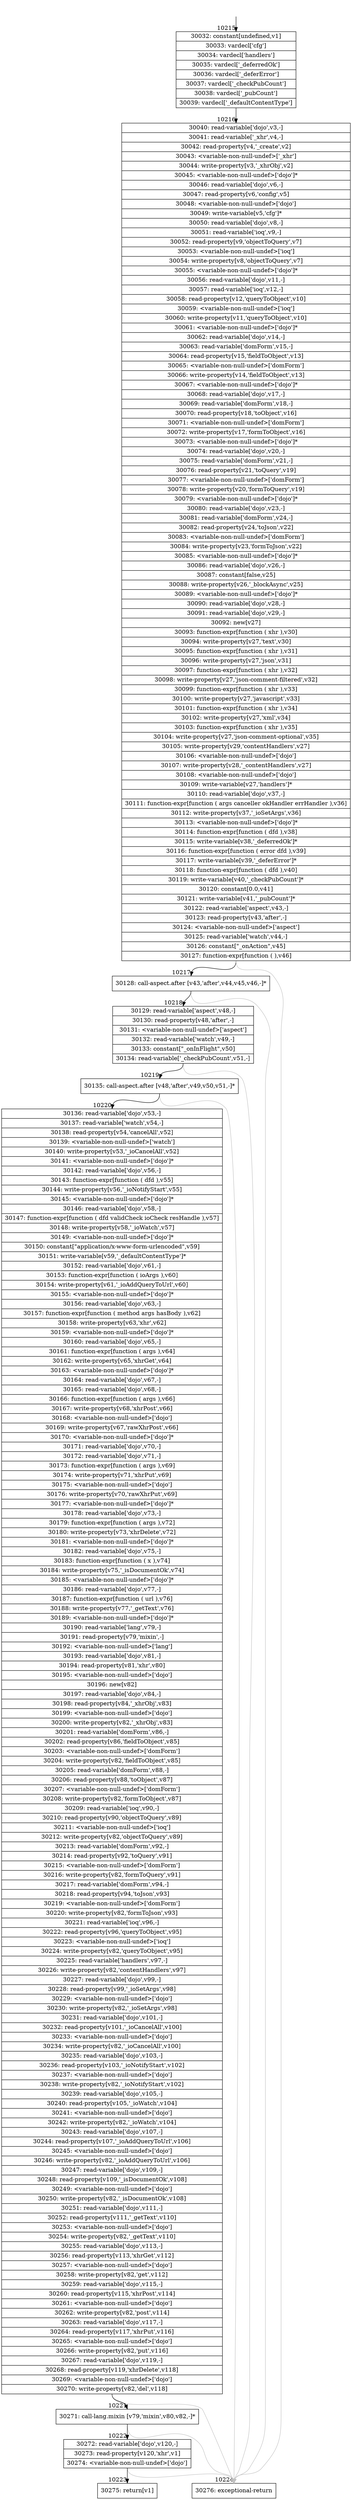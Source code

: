digraph {
rankdir="TD"
BB_entry691[shape=none,label=""];
BB_entry691 -> BB10215 [tailport=s, headport=n, headlabel="    10215"]
BB10215 [shape=record label="{30032: constant[undefined,v1]|30033: vardecl['cfg']|30034: vardecl['handlers']|30035: vardecl['_deferredOk']|30036: vardecl['_deferError']|30037: vardecl['_checkPubCount']|30038: vardecl['_pubCount']|30039: vardecl['_defaultContentType']}" ] 
BB10215 -> BB10216 [tailport=s, headport=n, headlabel="      10216"]
BB10216 [shape=record label="{30040: read-variable['dojo',v3,-]|30041: read-variable['_xhr',v4,-]|30042: read-property[v4,'_create',v2]|30043: \<variable-non-null-undef\>['_xhr']|30044: write-property[v3,'_xhrObj',v2]|30045: \<variable-non-null-undef\>['dojo']*|30046: read-variable['dojo',v6,-]|30047: read-property[v6,'config',v5]|30048: \<variable-non-null-undef\>['dojo']|30049: write-variable[v5,'cfg']*|30050: read-variable['dojo',v8,-]|30051: read-variable['ioq',v9,-]|30052: read-property[v9,'objectToQuery',v7]|30053: \<variable-non-null-undef\>['ioq']|30054: write-property[v8,'objectToQuery',v7]|30055: \<variable-non-null-undef\>['dojo']*|30056: read-variable['dojo',v11,-]|30057: read-variable['ioq',v12,-]|30058: read-property[v12,'queryToObject',v10]|30059: \<variable-non-null-undef\>['ioq']|30060: write-property[v11,'queryToObject',v10]|30061: \<variable-non-null-undef\>['dojo']*|30062: read-variable['dojo',v14,-]|30063: read-variable['domForm',v15,-]|30064: read-property[v15,'fieldToObject',v13]|30065: \<variable-non-null-undef\>['domForm']|30066: write-property[v14,'fieldToObject',v13]|30067: \<variable-non-null-undef\>['dojo']*|30068: read-variable['dojo',v17,-]|30069: read-variable['domForm',v18,-]|30070: read-property[v18,'toObject',v16]|30071: \<variable-non-null-undef\>['domForm']|30072: write-property[v17,'formToObject',v16]|30073: \<variable-non-null-undef\>['dojo']*|30074: read-variable['dojo',v20,-]|30075: read-variable['domForm',v21,-]|30076: read-property[v21,'toQuery',v19]|30077: \<variable-non-null-undef\>['domForm']|30078: write-property[v20,'formToQuery',v19]|30079: \<variable-non-null-undef\>['dojo']*|30080: read-variable['dojo',v23,-]|30081: read-variable['domForm',v24,-]|30082: read-property[v24,'toJson',v22]|30083: \<variable-non-null-undef\>['domForm']|30084: write-property[v23,'formToJson',v22]|30085: \<variable-non-null-undef\>['dojo']*|30086: read-variable['dojo',v26,-]|30087: constant[false,v25]|30088: write-property[v26,'_blockAsync',v25]|30089: \<variable-non-null-undef\>['dojo']*|30090: read-variable['dojo',v28,-]|30091: read-variable['dojo',v29,-]|30092: new[v27]|30093: function-expr[function ( xhr ),v30]|30094: write-property[v27,'text',v30]|30095: function-expr[function ( xhr ),v31]|30096: write-property[v27,'json',v31]|30097: function-expr[function ( xhr ),v32]|30098: write-property[v27,'json-comment-filtered',v32]|30099: function-expr[function ( xhr ),v33]|30100: write-property[v27,'javascript',v33]|30101: function-expr[function ( xhr ),v34]|30102: write-property[v27,'xml',v34]|30103: function-expr[function ( xhr ),v35]|30104: write-property[v27,'json-comment-optional',v35]|30105: write-property[v29,'contentHandlers',v27]|30106: \<variable-non-null-undef\>['dojo']|30107: write-property[v28,'_contentHandlers',v27]|30108: \<variable-non-null-undef\>['dojo']|30109: write-variable[v27,'handlers']*|30110: read-variable['dojo',v37,-]|30111: function-expr[function ( args canceller okHandler errHandler ),v36]|30112: write-property[v37,'_ioSetArgs',v36]|30113: \<variable-non-null-undef\>['dojo']*|30114: function-expr[function ( dfd ),v38]|30115: write-variable[v38,'_deferredOk']*|30116: function-expr[function ( error dfd ),v39]|30117: write-variable[v39,'_deferError']*|30118: function-expr[function ( dfd ),v40]|30119: write-variable[v40,'_checkPubCount']*|30120: constant[0.0,v41]|30121: write-variable[v41,'_pubCount']*|30122: read-variable['aspect',v43,-]|30123: read-property[v43,'after',-]|30124: \<variable-non-null-undef\>['aspect']|30125: read-variable['watch',v44,-]|30126: constant[\"_onAction\",v45]|30127: function-expr[function ( ),v46]}" ] 
BB10216 -> BB10217 [tailport=s, headport=n, headlabel="      10217"]
BB10216 -> BB10224 [tailport=s, headport=n, color=gray, headlabel="      10224"]
BB10217 [shape=record label="{30128: call-aspect.after [v43,'after',v44,v45,v46,-]*}" ] 
BB10217 -> BB10218 [tailport=s, headport=n, headlabel="      10218"]
BB10217 -> BB10224 [tailport=s, headport=n, color=gray]
BB10218 [shape=record label="{30129: read-variable['aspect',v48,-]|30130: read-property[v48,'after',-]|30131: \<variable-non-null-undef\>['aspect']|30132: read-variable['watch',v49,-]|30133: constant[\"_onInFlight\",v50]|30134: read-variable['_checkPubCount',v51,-]}" ] 
BB10218 -> BB10219 [tailport=s, headport=n, headlabel="      10219"]
BB10218 -> BB10224 [tailport=s, headport=n, color=gray]
BB10219 [shape=record label="{30135: call-aspect.after [v48,'after',v49,v50,v51,-]*}" ] 
BB10219 -> BB10220 [tailport=s, headport=n, headlabel="      10220"]
BB10219 -> BB10224 [tailport=s, headport=n, color=gray]
BB10220 [shape=record label="{30136: read-variable['dojo',v53,-]|30137: read-variable['watch',v54,-]|30138: read-property[v54,'cancelAll',v52]|30139: \<variable-non-null-undef\>['watch']|30140: write-property[v53,'_ioCancelAll',v52]|30141: \<variable-non-null-undef\>['dojo']*|30142: read-variable['dojo',v56,-]|30143: function-expr[function ( dfd ),v55]|30144: write-property[v56,'_ioNotifyStart',v55]|30145: \<variable-non-null-undef\>['dojo']*|30146: read-variable['dojo',v58,-]|30147: function-expr[function ( dfd validCheck ioCheck resHandle ),v57]|30148: write-property[v58,'_ioWatch',v57]|30149: \<variable-non-null-undef\>['dojo']*|30150: constant[\"application/x-www-form-urlencoded\",v59]|30151: write-variable[v59,'_defaultContentType']*|30152: read-variable['dojo',v61,-]|30153: function-expr[function ( ioArgs ),v60]|30154: write-property[v61,'_ioAddQueryToUrl',v60]|30155: \<variable-non-null-undef\>['dojo']*|30156: read-variable['dojo',v63,-]|30157: function-expr[function ( method args hasBody ),v62]|30158: write-property[v63,'xhr',v62]|30159: \<variable-non-null-undef\>['dojo']*|30160: read-variable['dojo',v65,-]|30161: function-expr[function ( args ),v64]|30162: write-property[v65,'xhrGet',v64]|30163: \<variable-non-null-undef\>['dojo']*|30164: read-variable['dojo',v67,-]|30165: read-variable['dojo',v68,-]|30166: function-expr[function ( args ),v66]|30167: write-property[v68,'xhrPost',v66]|30168: \<variable-non-null-undef\>['dojo']|30169: write-property[v67,'rawXhrPost',v66]|30170: \<variable-non-null-undef\>['dojo']*|30171: read-variable['dojo',v70,-]|30172: read-variable['dojo',v71,-]|30173: function-expr[function ( args ),v69]|30174: write-property[v71,'xhrPut',v69]|30175: \<variable-non-null-undef\>['dojo']|30176: write-property[v70,'rawXhrPut',v69]|30177: \<variable-non-null-undef\>['dojo']*|30178: read-variable['dojo',v73,-]|30179: function-expr[function ( args ),v72]|30180: write-property[v73,'xhrDelete',v72]|30181: \<variable-non-null-undef\>['dojo']*|30182: read-variable['dojo',v75,-]|30183: function-expr[function ( x ),v74]|30184: write-property[v75,'_isDocumentOk',v74]|30185: \<variable-non-null-undef\>['dojo']*|30186: read-variable['dojo',v77,-]|30187: function-expr[function ( url ),v76]|30188: write-property[v77,'_getText',v76]|30189: \<variable-non-null-undef\>['dojo']*|30190: read-variable['lang',v79,-]|30191: read-property[v79,'mixin',-]|30192: \<variable-non-null-undef\>['lang']|30193: read-variable['dojo',v81,-]|30194: read-property[v81,'xhr',v80]|30195: \<variable-non-null-undef\>['dojo']|30196: new[v82]|30197: read-variable['dojo',v84,-]|30198: read-property[v84,'_xhrObj',v83]|30199: \<variable-non-null-undef\>['dojo']|30200: write-property[v82,'_xhrObj',v83]|30201: read-variable['domForm',v86,-]|30202: read-property[v86,'fieldToObject',v85]|30203: \<variable-non-null-undef\>['domForm']|30204: write-property[v82,'fieldToObject',v85]|30205: read-variable['domForm',v88,-]|30206: read-property[v88,'toObject',v87]|30207: \<variable-non-null-undef\>['domForm']|30208: write-property[v82,'formToObject',v87]|30209: read-variable['ioq',v90,-]|30210: read-property[v90,'objectToQuery',v89]|30211: \<variable-non-null-undef\>['ioq']|30212: write-property[v82,'objectToQuery',v89]|30213: read-variable['domForm',v92,-]|30214: read-property[v92,'toQuery',v91]|30215: \<variable-non-null-undef\>['domForm']|30216: write-property[v82,'formToQuery',v91]|30217: read-variable['domForm',v94,-]|30218: read-property[v94,'toJson',v93]|30219: \<variable-non-null-undef\>['domForm']|30220: write-property[v82,'formToJson',v93]|30221: read-variable['ioq',v96,-]|30222: read-property[v96,'queryToObject',v95]|30223: \<variable-non-null-undef\>['ioq']|30224: write-property[v82,'queryToObject',v95]|30225: read-variable['handlers',v97,-]|30226: write-property[v82,'contentHandlers',v97]|30227: read-variable['dojo',v99,-]|30228: read-property[v99,'_ioSetArgs',v98]|30229: \<variable-non-null-undef\>['dojo']|30230: write-property[v82,'_ioSetArgs',v98]|30231: read-variable['dojo',v101,-]|30232: read-property[v101,'_ioCancelAll',v100]|30233: \<variable-non-null-undef\>['dojo']|30234: write-property[v82,'_ioCancelAll',v100]|30235: read-variable['dojo',v103,-]|30236: read-property[v103,'_ioNotifyStart',v102]|30237: \<variable-non-null-undef\>['dojo']|30238: write-property[v82,'_ioNotifyStart',v102]|30239: read-variable['dojo',v105,-]|30240: read-property[v105,'_ioWatch',v104]|30241: \<variable-non-null-undef\>['dojo']|30242: write-property[v82,'_ioWatch',v104]|30243: read-variable['dojo',v107,-]|30244: read-property[v107,'_ioAddQueryToUrl',v106]|30245: \<variable-non-null-undef\>['dojo']|30246: write-property[v82,'_ioAddQueryToUrl',v106]|30247: read-variable['dojo',v109,-]|30248: read-property[v109,'_isDocumentOk',v108]|30249: \<variable-non-null-undef\>['dojo']|30250: write-property[v82,'_isDocumentOk',v108]|30251: read-variable['dojo',v111,-]|30252: read-property[v111,'_getText',v110]|30253: \<variable-non-null-undef\>['dojo']|30254: write-property[v82,'_getText',v110]|30255: read-variable['dojo',v113,-]|30256: read-property[v113,'xhrGet',v112]|30257: \<variable-non-null-undef\>['dojo']|30258: write-property[v82,'get',v112]|30259: read-variable['dojo',v115,-]|30260: read-property[v115,'xhrPost',v114]|30261: \<variable-non-null-undef\>['dojo']|30262: write-property[v82,'post',v114]|30263: read-variable['dojo',v117,-]|30264: read-property[v117,'xhrPut',v116]|30265: \<variable-non-null-undef\>['dojo']|30266: write-property[v82,'put',v116]|30267: read-variable['dojo',v119,-]|30268: read-property[v119,'xhrDelete',v118]|30269: \<variable-non-null-undef\>['dojo']|30270: write-property[v82,'del',v118]}" ] 
BB10220 -> BB10221 [tailport=s, headport=n, headlabel="      10221"]
BB10220 -> BB10224 [tailport=s, headport=n, color=gray]
BB10221 [shape=record label="{30271: call-lang.mixin [v79,'mixin',v80,v82,-]*}" ] 
BB10221 -> BB10222 [tailport=s, headport=n, headlabel="      10222"]
BB10221 -> BB10224 [tailport=s, headport=n, color=gray]
BB10222 [shape=record label="{30272: read-variable['dojo',v120,-]|30273: read-property[v120,'xhr',v1]|30274: \<variable-non-null-undef\>['dojo']}" ] 
BB10222 -> BB10223 [tailport=s, headport=n, headlabel="      10223"]
BB10222 -> BB10224 [tailport=s, headport=n, color=gray]
BB10223 [shape=record label="{30275: return[v1]}" ] 
BB10224 [shape=record label="{30276: exceptional-return}" ] 
//#$~ 14310
}
